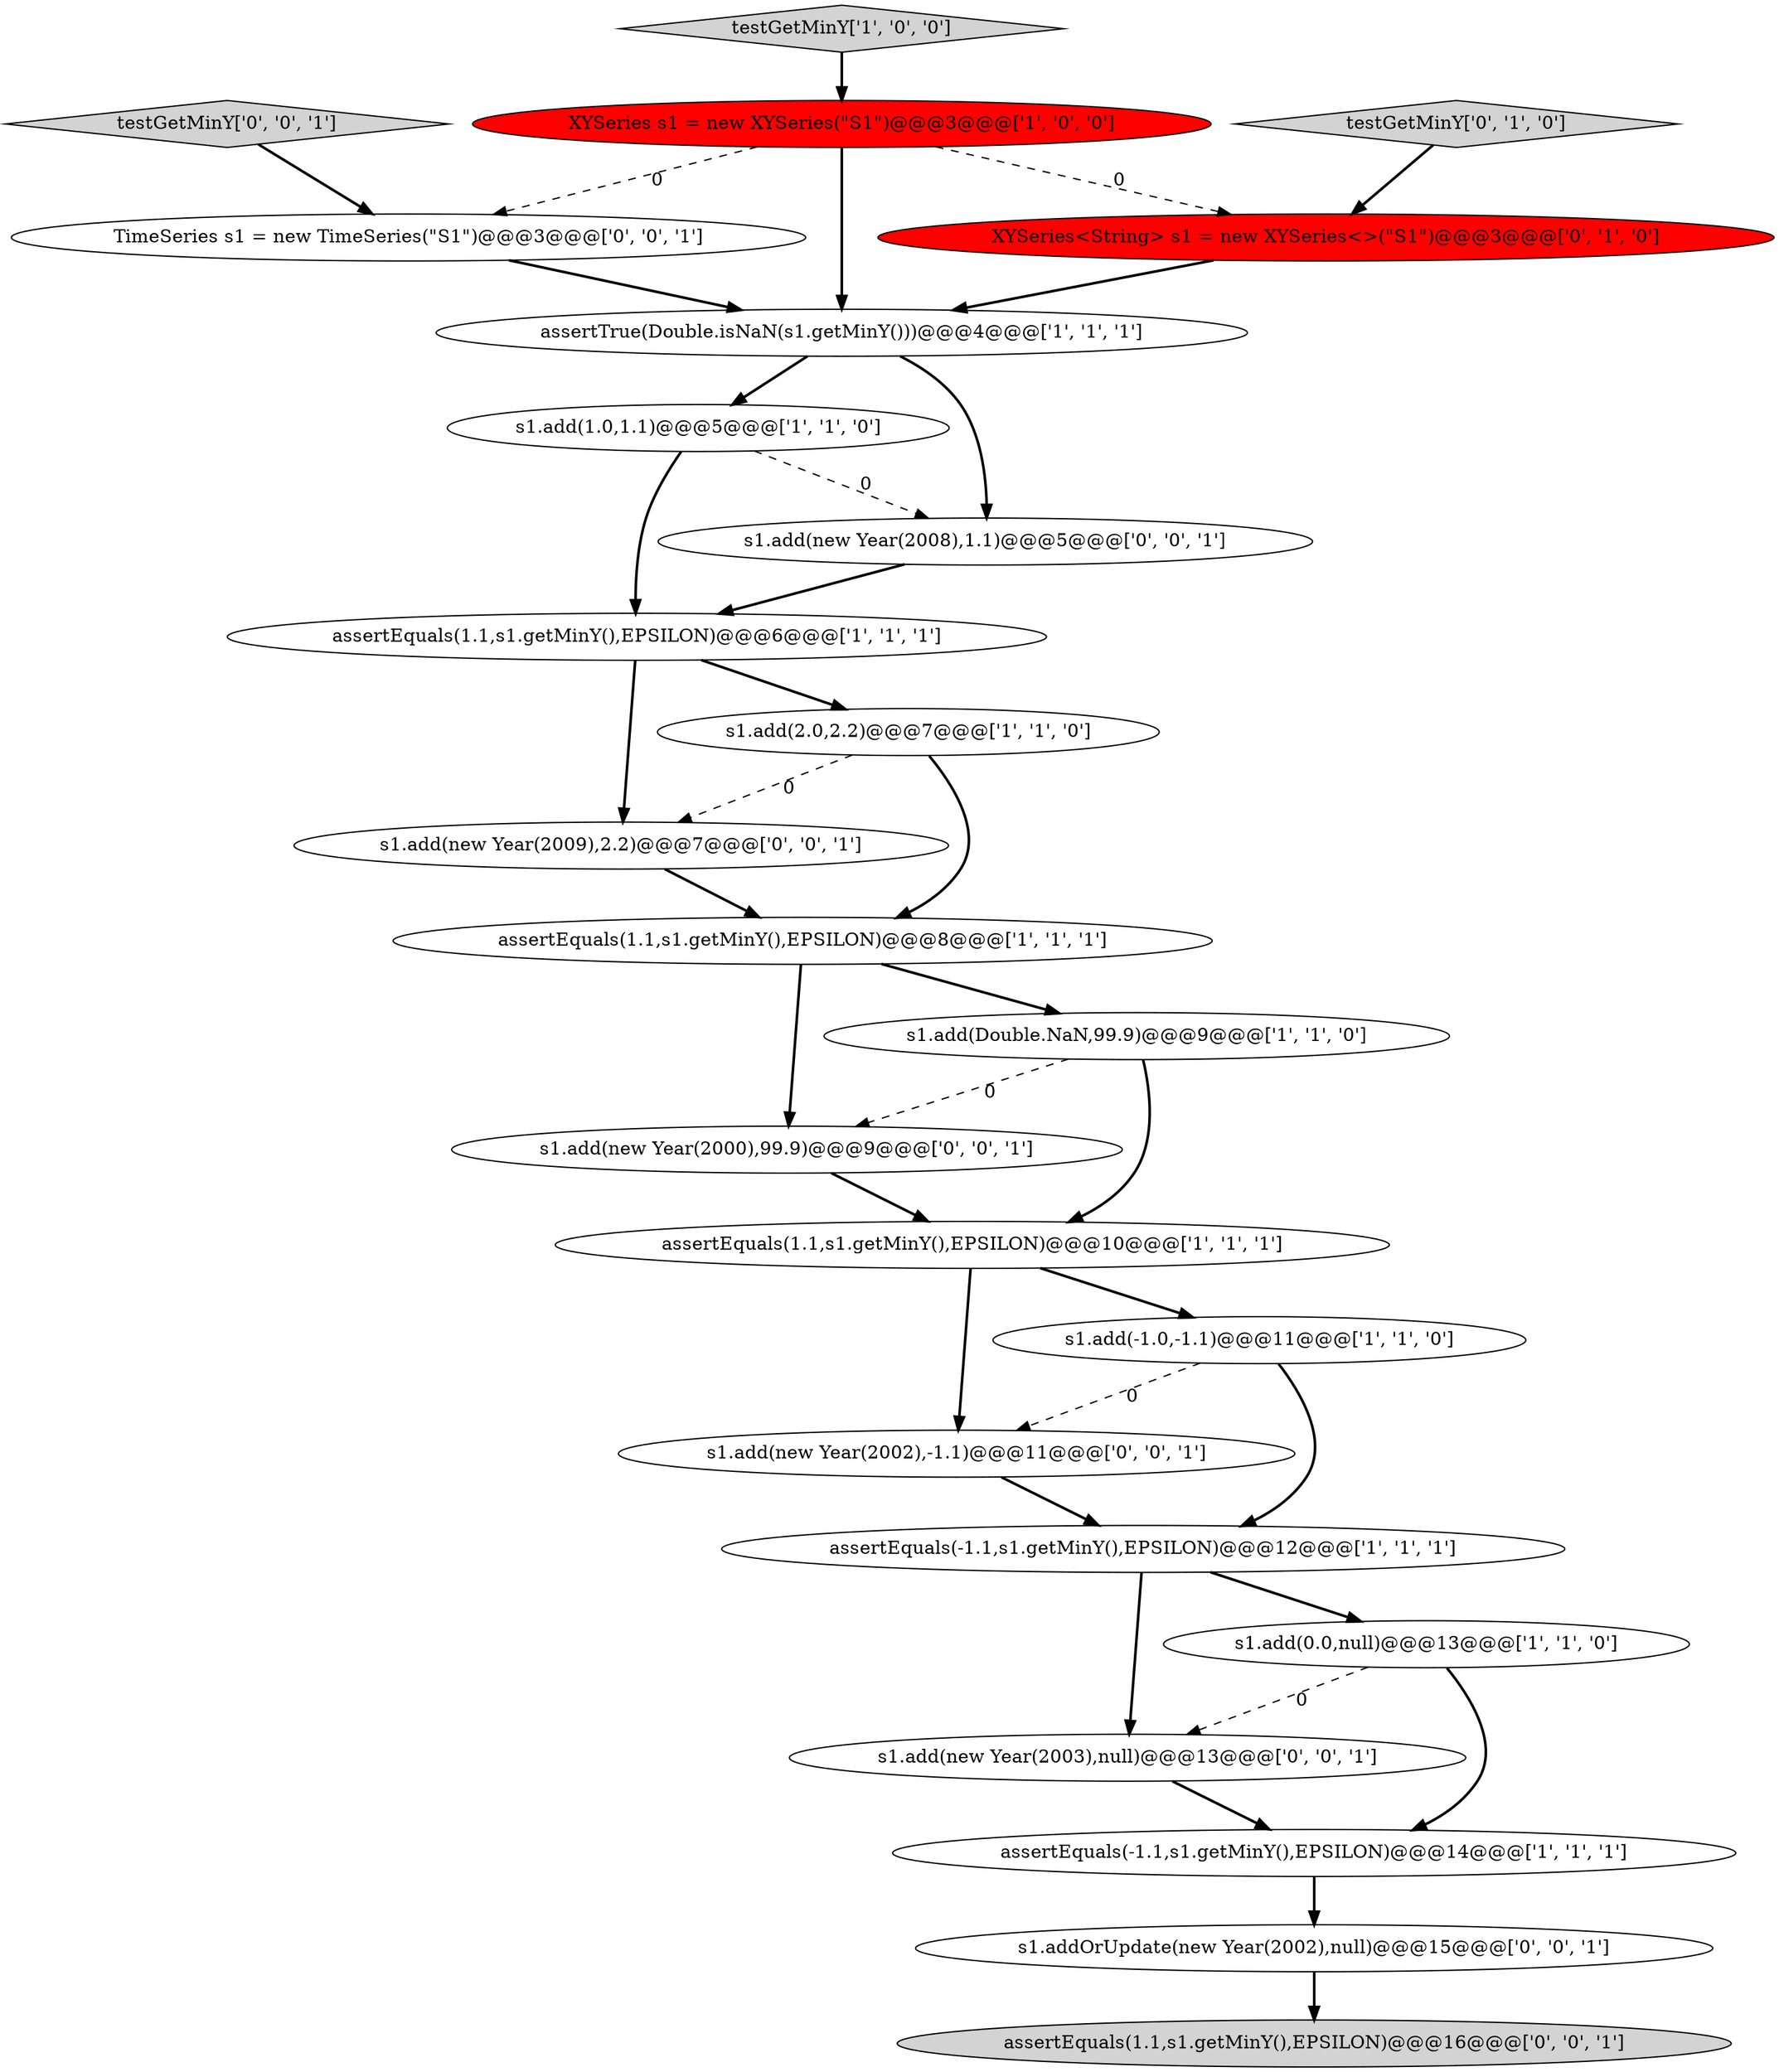 digraph {
16 [style = filled, label = "testGetMinY['0', '0', '1']", fillcolor = lightgray, shape = diamond image = "AAA0AAABBB3BBB"];
14 [style = filled, label = "XYSeries<String> s1 = new XYSeries<>(\"S1\")@@@3@@@['0', '1', '0']", fillcolor = red, shape = ellipse image = "AAA1AAABBB2BBB"];
11 [style = filled, label = "XYSeries s1 = new XYSeries(\"S1\")@@@3@@@['1', '0', '0']", fillcolor = red, shape = ellipse image = "AAA1AAABBB1BBB"];
15 [style = filled, label = "s1.add(new Year(2002),-1.1)@@@11@@@['0', '0', '1']", fillcolor = white, shape = ellipse image = "AAA0AAABBB3BBB"];
22 [style = filled, label = "s1.add(new Year(2009),2.2)@@@7@@@['0', '0', '1']", fillcolor = white, shape = ellipse image = "AAA0AAABBB3BBB"];
19 [style = filled, label = "TimeSeries s1 = new TimeSeries(\"S1\")@@@3@@@['0', '0', '1']", fillcolor = white, shape = ellipse image = "AAA0AAABBB3BBB"];
9 [style = filled, label = "s1.add(1.0,1.1)@@@5@@@['1', '1', '0']", fillcolor = white, shape = ellipse image = "AAA0AAABBB1BBB"];
23 [style = filled, label = "s1.add(new Year(2003),null)@@@13@@@['0', '0', '1']", fillcolor = white, shape = ellipse image = "AAA0AAABBB3BBB"];
1 [style = filled, label = "s1.add(0.0,null)@@@13@@@['1', '1', '0']", fillcolor = white, shape = ellipse image = "AAA0AAABBB1BBB"];
0 [style = filled, label = "assertEquals(-1.1,s1.getMinY(),EPSILON)@@@12@@@['1', '1', '1']", fillcolor = white, shape = ellipse image = "AAA0AAABBB1BBB"];
21 [style = filled, label = "s1.add(new Year(2008),1.1)@@@5@@@['0', '0', '1']", fillcolor = white, shape = ellipse image = "AAA0AAABBB3BBB"];
13 [style = filled, label = "testGetMinY['0', '1', '0']", fillcolor = lightgray, shape = diamond image = "AAA0AAABBB2BBB"];
10 [style = filled, label = "assertEquals(1.1,s1.getMinY(),EPSILON)@@@10@@@['1', '1', '1']", fillcolor = white, shape = ellipse image = "AAA0AAABBB1BBB"];
3 [style = filled, label = "assertTrue(Double.isNaN(s1.getMinY()))@@@4@@@['1', '1', '1']", fillcolor = white, shape = ellipse image = "AAA0AAABBB1BBB"];
17 [style = filled, label = "s1.add(new Year(2000),99.9)@@@9@@@['0', '0', '1']", fillcolor = white, shape = ellipse image = "AAA0AAABBB3BBB"];
7 [style = filled, label = "s1.add(2.0,2.2)@@@7@@@['1', '1', '0']", fillcolor = white, shape = ellipse image = "AAA0AAABBB1BBB"];
4 [style = filled, label = "assertEquals(-1.1,s1.getMinY(),EPSILON)@@@14@@@['1', '1', '1']", fillcolor = white, shape = ellipse image = "AAA0AAABBB1BBB"];
8 [style = filled, label = "assertEquals(1.1,s1.getMinY(),EPSILON)@@@6@@@['1', '1', '1']", fillcolor = white, shape = ellipse image = "AAA0AAABBB1BBB"];
6 [style = filled, label = "assertEquals(1.1,s1.getMinY(),EPSILON)@@@8@@@['1', '1', '1']", fillcolor = white, shape = ellipse image = "AAA0AAABBB1BBB"];
20 [style = filled, label = "s1.addOrUpdate(new Year(2002),null)@@@15@@@['0', '0', '1']", fillcolor = white, shape = ellipse image = "AAA0AAABBB3BBB"];
2 [style = filled, label = "testGetMinY['1', '0', '0']", fillcolor = lightgray, shape = diamond image = "AAA0AAABBB1BBB"];
5 [style = filled, label = "s1.add(-1.0,-1.1)@@@11@@@['1', '1', '0']", fillcolor = white, shape = ellipse image = "AAA0AAABBB1BBB"];
12 [style = filled, label = "s1.add(Double.NaN,99.9)@@@9@@@['1', '1', '0']", fillcolor = white, shape = ellipse image = "AAA0AAABBB1BBB"];
18 [style = filled, label = "assertEquals(1.1,s1.getMinY(),EPSILON)@@@16@@@['0', '0', '1']", fillcolor = lightgray, shape = ellipse image = "AAA0AAABBB3BBB"];
6->17 [style = bold, label=""];
14->3 [style = bold, label=""];
17->10 [style = bold, label=""];
1->4 [style = bold, label=""];
10->15 [style = bold, label=""];
21->8 [style = bold, label=""];
23->4 [style = bold, label=""];
12->17 [style = dashed, label="0"];
16->19 [style = bold, label=""];
9->8 [style = bold, label=""];
8->7 [style = bold, label=""];
8->22 [style = bold, label=""];
3->9 [style = bold, label=""];
20->18 [style = bold, label=""];
12->10 [style = bold, label=""];
10->5 [style = bold, label=""];
0->23 [style = bold, label=""];
5->0 [style = bold, label=""];
11->3 [style = bold, label=""];
11->19 [style = dashed, label="0"];
9->21 [style = dashed, label="0"];
0->1 [style = bold, label=""];
11->14 [style = dashed, label="0"];
15->0 [style = bold, label=""];
7->6 [style = bold, label=""];
4->20 [style = bold, label=""];
3->21 [style = bold, label=""];
5->15 [style = dashed, label="0"];
1->23 [style = dashed, label="0"];
13->14 [style = bold, label=""];
19->3 [style = bold, label=""];
2->11 [style = bold, label=""];
7->22 [style = dashed, label="0"];
22->6 [style = bold, label=""];
6->12 [style = bold, label=""];
}

